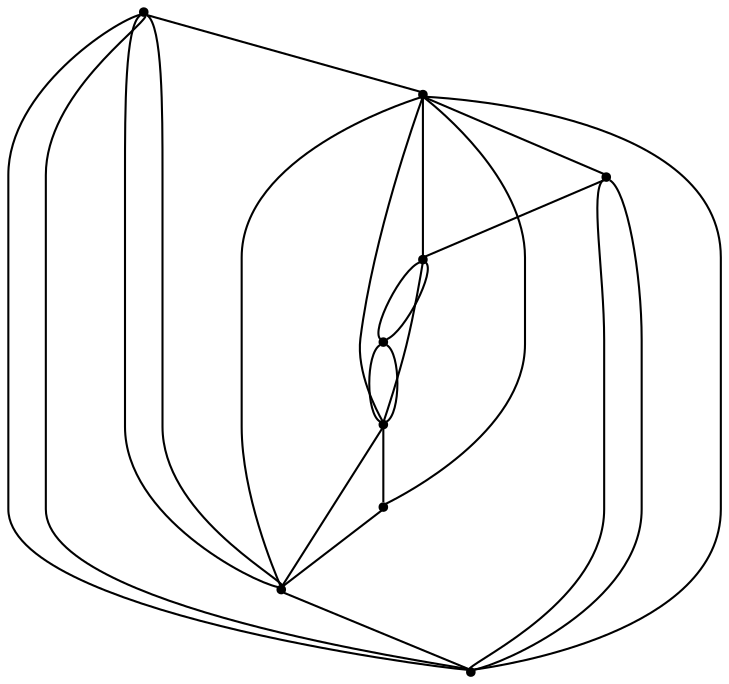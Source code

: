 graph {
  node [shape=point,comment="{\"directed\":false,\"doi\":\"10.1007/978-3-031-22203-0_29\",\"figure\":\"2 (1)\"}"]

  v0 [pos="558.1931200040897,873.2244082585378"]
  v1 [pos="713.3219612862877,577.1850359656509"]
  v2 [pos="622.6408715787625,734.2538789299307"]
  v3 [pos="622.6408715787625,420.1276069824603"]
  v4 [pos="558.1931200040897,283.8043900087023"]
  v5 [pos="441.27862857529436,420.1276069824603"]
  v6 [pos="531.9597182828196,577.1850359656509"]
  v7 [pos="441.27862857529436,734.2538789299307"]
  v8 [pos="350.59750707356034,577.1850359656509"]

  v1 -- v3 [id="-14",pos="713.3219612862877,577.1850359656509 622.6408715787625,420.1276069824603 622.6408715787625,420.1276069824603 622.6408715787625,420.1276069824603"]
  v1 -- v2 [id="-21",pos="713.3219612862877,577.1850359656509 706.9834678101607,577.1891055745072 706.9834678101607,577.1891055745072 706.9834678101607,577.1891055745072 622.6408715787625,734.2538789299307 622.6408715787625,734.2538789299307 622.6408715787625,734.2538789299307"]
  v8 -- v7 [id="-25",pos="350.59750707356034,577.1850359656509 441.27862857529436,734.2538789299307 441.27862857529436,734.2538789299307 441.27862857529436,734.2538789299307"]
  v8 -- v6 [id="-28",pos="350.59750707356034,577.1850359656509 531.9597182828196,577.1850359656509 531.9597182828196,577.1850359656509 531.9597182828196,577.1850359656509"]
  v2 -- v0 [id="-31",pos="622.6408715787625,734.2538789299307 690.651672962302,812.7863927829192 690.651672962302,812.7863927829192 690.651672962302,812.7863927829192 558.1931200040897,873.2244082585378 558.1931200040897,873.2244082585378 558.1931200040897,873.2244082585378"]
  v3 -- v4 [id="-33",pos="622.6408715787625,420.1276069824603 622.6408715787625,341.6004662849149 622.6408715787625,341.6004662849149 622.6408715787625,341.6004662849149 558.1931200040897,283.8043900087023 558.1931200040897,283.8043900087023 558.1931200040897,283.8043900087023"]
  v3 -- v5 [id="-35",pos="622.6408715787625,420.1276069824603 441.27862857529436,420.1276069824603 441.27862857529436,420.1276069824603 441.27862857529436,420.1276069824603"]
  v3 -- v6 [id="-37",pos="622.6408715787625,420.1276069824603 531.9597182828196,577.1850359656509 531.9597182828196,577.1850359656509 531.9597182828196,577.1850359656509"]
  v3 -- v4 [id="-40",pos="622.6408715787625,420.1276069824603 535.5311617628223,344.7092023376673 535.5311617628223,344.7092023376673 535.5311617628223,344.7092023376673 558.1931200040897,283.8043900087023 558.1931200040897,283.8043900087023 558.1931200040897,283.8043900087023"]
  v2 -- v1 [id="-41",pos="622.6408715787625,734.2538789299307 713.3219612862877,577.1850359656509 713.3219612862877,577.1850359656509 713.3219612862877,577.1850359656509"]
  v5 -- v4 [id="-42",pos="441.27862857529436,420.1276069824603 373.267795397546,341.6004662849149 373.267795397546,341.6004662849149 373.267795397546,341.6004662849149 558.1931200040897,283.8043900087023 558.1931200040897,283.8043900087023 558.1931200040897,283.8043900087023"]
  v2 -- v6 [id="-46",pos="622.6408715787625,734.2538789299307 531.9597182828196,577.1850359656509 531.9597182828196,577.1850359656509 531.9597182828196,577.1850359656509"]
  v2 -- v0 [id="-49",pos="622.6408715787625,734.2538789299307 622.6408715787625,812.7863927829192 622.6408715787625,812.7863927829192 622.6408715787625,812.7863927829192 558.1931200040897,873.2244082585378 558.1931200040897,873.2244082585378 558.1931200040897,873.2244082585378"]
  v4 -- v5 [id="-56",pos="558.1931200040897,283.8043900087023 441.27862857529436,341.6004662849149 441.27862857529436,341.6004662849149 441.27862857529436,341.6004662849149 441.27862857529436,420.1276069824603 441.27862857529436,420.1276069824603 441.27862857529436,420.1276069824603"]
  v0 -- v6 [id="-59",pos="558.1931200040897,873.2244082585378 531.9597500770285,812.7863927829192 531.9597500770285,812.7863927829192 531.9597500770285,812.7863927829192 453.93898715632037,745.2181682404913 453.93898715632037,745.2181682404913 453.93898715632037,745.2181682404913 450.1592280199393,718.8684682980959 450.1592280199393,718.8684682980959 450.1592280199393,718.8684682980959 531.9597182828196,577.1850359656509 531.9597182828196,577.1850359656509 531.9597182828196,577.1850359656509"]
  v6 -- v1 [id="-61",pos="531.9597182828196,577.1850359656509 713.3219612862877,577.1850359656509 713.3219612862877,577.1850359656509 713.3219612862877,577.1850359656509"]
  v0 -- v7 [id="-64",pos="558.1931200040897,873.2244082585378 531.9597500770285,812.7863927829192 531.9597500770285,812.7863927829192 531.9597500770285,812.7863927829192 441.27862857529436,734.2538789299307 441.27862857529436,734.2538789299307 441.27862857529436,734.2538789299307"]
  v6 -- v5 [id="-65",pos="531.9597182828196,577.1850359656509 441.27862857529436,420.1276069824603 441.27862857529436,420.1276069824603 441.27862857529436,420.1276069824603"]
  v0 -- v7 [id="-66",pos="558.1931200040897,873.2244082585378 441.27862857529436,812.7863927829192 441.27862857529436,812.7863927829192 441.27862857529436,812.7863927829192 441.27862857529436,734.2538789299307 441.27862857529436,734.2538789299307 441.27862857529436,734.2538789299307"]
  v7 -- v6 [id="-68",pos="441.27862857529436,734.2538789299307 531.9597182828196,577.1850359656509 531.9597182828196,577.1850359656509 531.9597182828196,577.1850359656509"]
  v7 -- v2 [id="-69",pos="441.27862857529436,734.2538789299307 622.6408715787625,734.2538789299307 622.6408715787625,734.2538789299307 622.6408715787625,734.2538789299307"]
  v5 -- v8 [id="-74",pos="441.27862857529436,420.1276069824603 350.59750707356034,577.1850359656509 350.59750707356034,577.1850359656509 350.59750707356034,577.1850359656509"]
  v5 -- v7 [id="-79",pos="441.27862857529436,420.1276069824603 443.74153516956954,436.7644541314297 443.74153516956954,436.7644541314297 443.74153516956954,436.7644541314297 362.79945675140215,576.0099364083912 362.79945675140215,576.0099364083912 362.79945675140215,576.0099364083912 442.37047350137624,720.0560310324779 442.37047350137624,720.0560310324779 442.37047350137624,720.0560310324779 441.27862857529436,734.2538789299307 441.27862857529436,734.2538789299307 441.27862857529436,734.2538789299307"]
}
